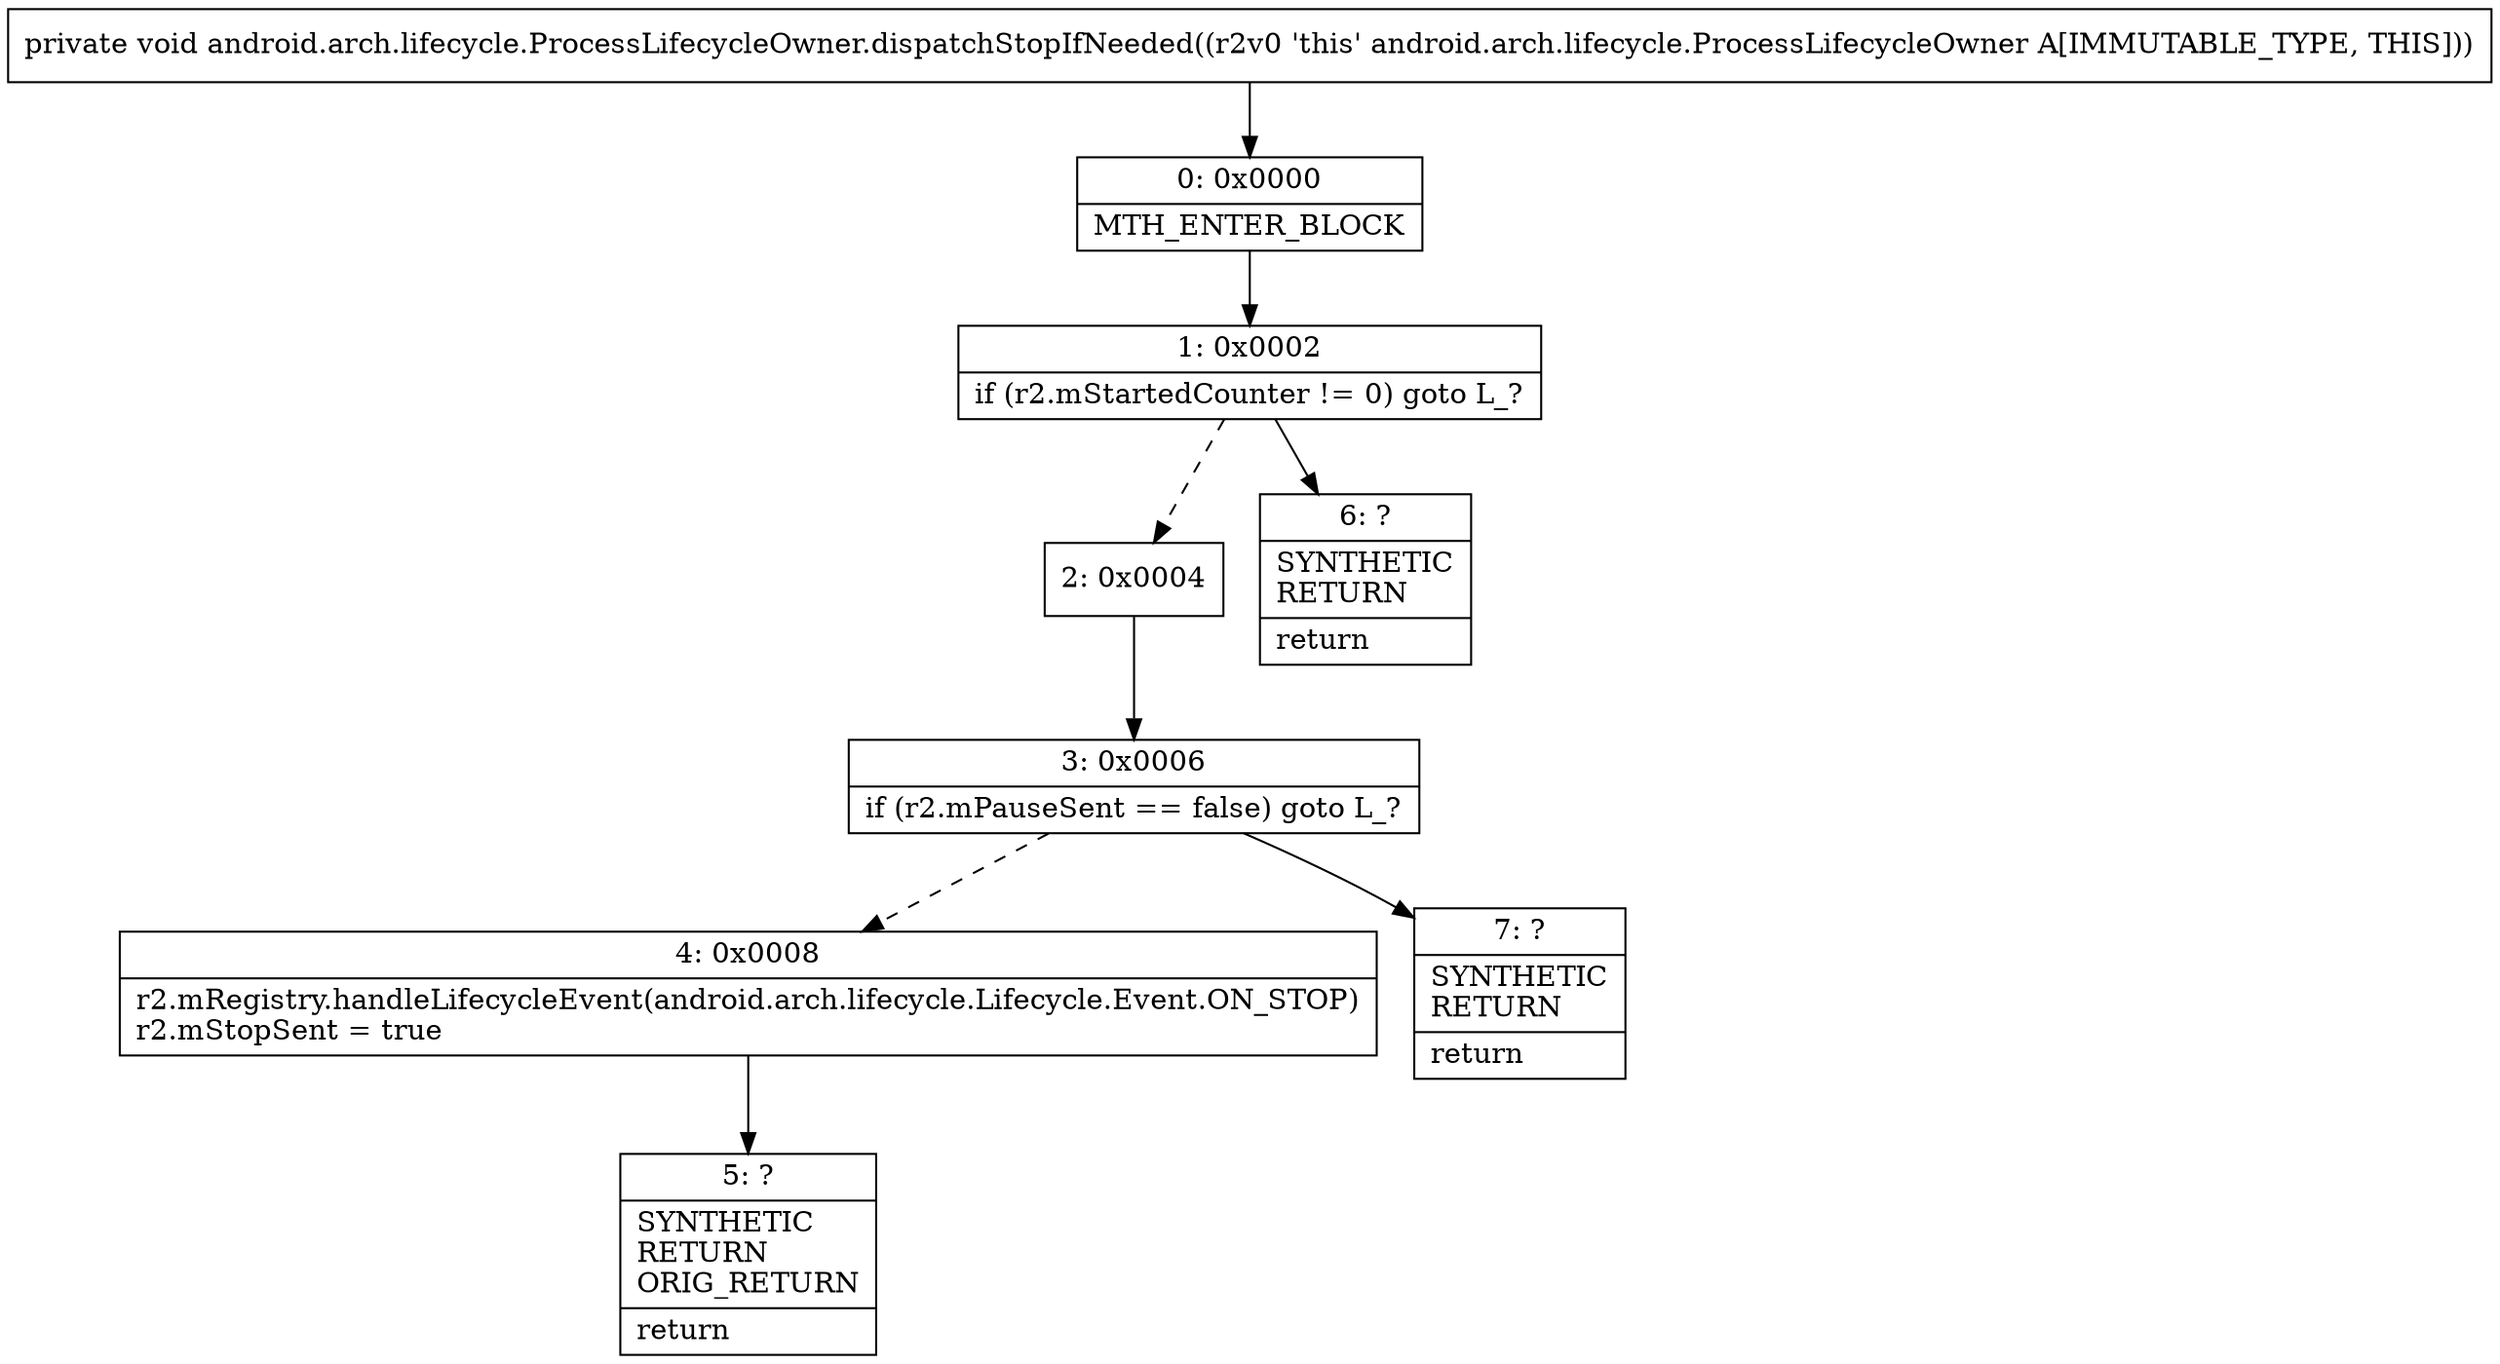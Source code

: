 digraph "CFG forandroid.arch.lifecycle.ProcessLifecycleOwner.dispatchStopIfNeeded()V" {
Node_0 [shape=record,label="{0\:\ 0x0000|MTH_ENTER_BLOCK\l}"];
Node_1 [shape=record,label="{1\:\ 0x0002|if (r2.mStartedCounter != 0) goto L_?\l}"];
Node_2 [shape=record,label="{2\:\ 0x0004}"];
Node_3 [shape=record,label="{3\:\ 0x0006|if (r2.mPauseSent == false) goto L_?\l}"];
Node_4 [shape=record,label="{4\:\ 0x0008|r2.mRegistry.handleLifecycleEvent(android.arch.lifecycle.Lifecycle.Event.ON_STOP)\lr2.mStopSent = true\l}"];
Node_5 [shape=record,label="{5\:\ ?|SYNTHETIC\lRETURN\lORIG_RETURN\l|return\l}"];
Node_6 [shape=record,label="{6\:\ ?|SYNTHETIC\lRETURN\l|return\l}"];
Node_7 [shape=record,label="{7\:\ ?|SYNTHETIC\lRETURN\l|return\l}"];
MethodNode[shape=record,label="{private void android.arch.lifecycle.ProcessLifecycleOwner.dispatchStopIfNeeded((r2v0 'this' android.arch.lifecycle.ProcessLifecycleOwner A[IMMUTABLE_TYPE, THIS])) }"];
MethodNode -> Node_0;
Node_0 -> Node_1;
Node_1 -> Node_2[style=dashed];
Node_1 -> Node_6;
Node_2 -> Node_3;
Node_3 -> Node_4[style=dashed];
Node_3 -> Node_7;
Node_4 -> Node_5;
}

